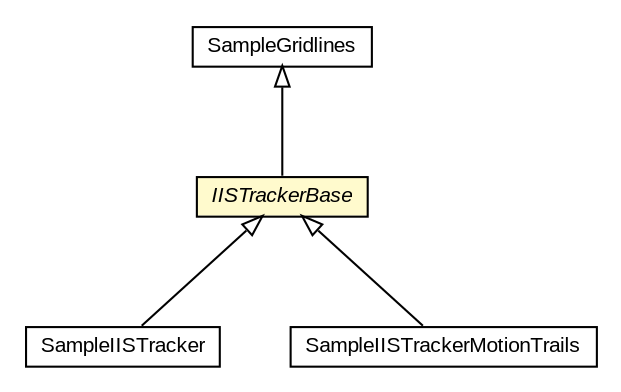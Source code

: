 #!/usr/local/bin/dot
#
# Class diagram 
# Generated by UMLGraph version R5_6-24-gf6e263 (http://www.umlgraph.org/)
#

digraph G {
	edge [fontname="arial",fontsize=10,labelfontname="arial",labelfontsize=10];
	node [fontname="arial",fontsize=10,shape=plaintext];
	nodesep=0.25;
	ranksep=0.5;
	// org.osmdroid.samplefragments.data.IISTrackerBase
	c22434 [label=<<table title="org.osmdroid.samplefragments.data.IISTrackerBase" border="0" cellborder="1" cellspacing="0" cellpadding="2" port="p" bgcolor="lemonChiffon" href="./IISTrackerBase.html">
		<tr><td><table border="0" cellspacing="0" cellpadding="1">
<tr><td align="center" balign="center"><font face="arial italic"> IISTrackerBase </font></td></tr>
		</table></td></tr>
		</table>>, URL="./IISTrackerBase.html", fontname="arial", fontcolor="black", fontsize=10.0];
	// org.osmdroid.samplefragments.data.SampleGridlines
	c22435 [label=<<table title="org.osmdroid.samplefragments.data.SampleGridlines" border="0" cellborder="1" cellspacing="0" cellpadding="2" port="p" href="./SampleGridlines.html">
		<tr><td><table border="0" cellspacing="0" cellpadding="1">
<tr><td align="center" balign="center"> SampleGridlines </td></tr>
		</table></td></tr>
		</table>>, URL="./SampleGridlines.html", fontname="arial", fontcolor="black", fontsize=10.0];
	// org.osmdroid.samplefragments.data.SampleIISTracker
	c22436 [label=<<table title="org.osmdroid.samplefragments.data.SampleIISTracker" border="0" cellborder="1" cellspacing="0" cellpadding="2" port="p" href="./SampleIISTracker.html">
		<tr><td><table border="0" cellspacing="0" cellpadding="1">
<tr><td align="center" balign="center"> SampleIISTracker </td></tr>
		</table></td></tr>
		</table>>, URL="./SampleIISTracker.html", fontname="arial", fontcolor="black", fontsize=10.0];
	// org.osmdroid.samplefragments.data.SampleIISTrackerMotionTrails
	c22437 [label=<<table title="org.osmdroid.samplefragments.data.SampleIISTrackerMotionTrails" border="0" cellborder="1" cellspacing="0" cellpadding="2" port="p" href="./SampleIISTrackerMotionTrails.html">
		<tr><td><table border="0" cellspacing="0" cellpadding="1">
<tr><td align="center" balign="center"> SampleIISTrackerMotionTrails </td></tr>
		</table></td></tr>
		</table>>, URL="./SampleIISTrackerMotionTrails.html", fontname="arial", fontcolor="black", fontsize=10.0];
	//org.osmdroid.samplefragments.data.IISTrackerBase extends org.osmdroid.samplefragments.data.SampleGridlines
	c22435:p -> c22434:p [dir=back,arrowtail=empty];
	//org.osmdroid.samplefragments.data.SampleIISTracker extends org.osmdroid.samplefragments.data.IISTrackerBase
	c22434:p -> c22436:p [dir=back,arrowtail=empty];
	//org.osmdroid.samplefragments.data.SampleIISTrackerMotionTrails extends org.osmdroid.samplefragments.data.IISTrackerBase
	c22434:p -> c22437:p [dir=back,arrowtail=empty];
}

